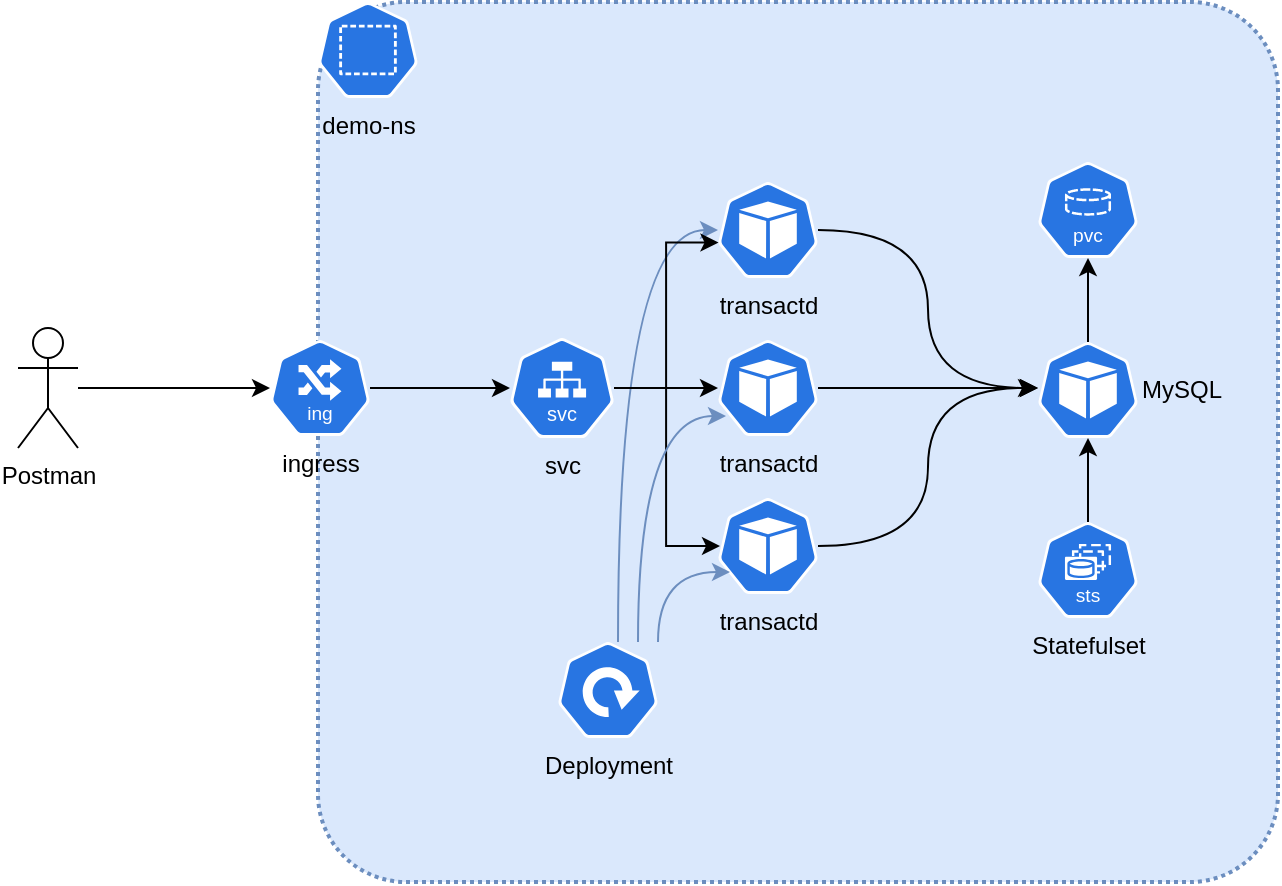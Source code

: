 <mxfile version="26.0.3">
  <diagram name="Page-1" id="UpIutoUugQVWGNE2OLsK">
    <mxGraphModel dx="1434" dy="792" grid="1" gridSize="10" guides="1" tooltips="1" connect="1" arrows="1" fold="1" page="1" pageScale="1" pageWidth="827" pageHeight="1169" math="0" shadow="0">
      <root>
        <mxCell id="0" />
        <mxCell id="1" parent="0" />
        <mxCell id="9VSGa8-es2IJRm255jRK-3" value="" style="rounded=1;arcSize=10;dashed=1;fillColor=#dae8fc;dashPattern=1 1;strokeWidth=2;strokeColor=#6c8ebf;" parent="1" vertex="1">
          <mxGeometry x="340" y="160" width="480" height="440" as="geometry" />
        </mxCell>
        <mxCell id="9VSGa8-es2IJRm255jRK-1" value="&lt;div&gt;demo-ns&lt;/div&gt;" style="aspect=fixed;sketch=0;html=1;dashed=0;whitespace=wrap;verticalLabelPosition=bottom;verticalAlign=top;fillColor=#2875E2;strokeColor=#ffffff;points=[[0.005,0.63,0],[0.1,0.2,0],[0.9,0.2,0],[0.5,0,0],[0.995,0.63,0],[0.72,0.99,0],[0.5,1,0],[0.28,0.99,0]];shape=mxgraph.kubernetes.icon2;prIcon=ns" parent="1" vertex="1">
          <mxGeometry x="340" y="160" width="50" height="48" as="geometry" />
        </mxCell>
        <mxCell id="OzOBJrEiFOoFjPXLPz0q-23" style="edgeStyle=orthogonalEdgeStyle;rounded=0;orthogonalLoop=1;jettySize=auto;html=1;curved=1;" parent="1" source="9VSGa8-es2IJRm255jRK-4" edge="1">
          <mxGeometry relative="1" as="geometry">
            <mxPoint x="700" y="353" as="targetPoint" />
          </mxGeometry>
        </mxCell>
        <mxCell id="9VSGa8-es2IJRm255jRK-4" value="transactd" style="aspect=fixed;sketch=0;html=1;dashed=0;whitespace=wrap;verticalLabelPosition=bottom;verticalAlign=top;fillColor=#2875E2;strokeColor=#ffffff;points=[[0.005,0.63,0],[0.1,0.2,0],[0.9,0.2,0],[0.5,0,0],[0.995,0.63,0],[0.72,0.99,0],[0.5,1,0],[0.28,0.99,0]];shape=mxgraph.kubernetes.icon2;prIcon=pod" parent="1" vertex="1">
          <mxGeometry x="540" y="329" width="50" height="48" as="geometry" />
        </mxCell>
        <mxCell id="OzOBJrEiFOoFjPXLPz0q-30" style="edgeStyle=orthogonalEdgeStyle;rounded=0;orthogonalLoop=1;jettySize=auto;html=1;curved=1;fillColor=#dae8fc;strokeColor=#6c8ebf;" parent="1" source="9VSGa8-es2IJRm255jRK-5" target="9VSGa8-es2IJRm255jRK-7" edge="1">
          <mxGeometry relative="1" as="geometry">
            <Array as="points">
              <mxPoint x="490" y="480" />
              <mxPoint x="490" y="274" />
            </Array>
          </mxGeometry>
        </mxCell>
        <mxCell id="9VSGa8-es2IJRm255jRK-5" value="Deployment" style="aspect=fixed;sketch=0;html=1;dashed=0;whitespace=wrap;verticalLabelPosition=bottom;verticalAlign=top;fillColor=#2875E2;strokeColor=#ffffff;points=[[0.005,0.63,0],[0.1,0.2,0],[0.9,0.2,0],[0.5,0,0],[0.995,0.63,0],[0.72,0.99,0],[0.5,1,0],[0.28,0.99,0]];shape=mxgraph.kubernetes.icon2;prIcon=deploy" parent="1" vertex="1">
          <mxGeometry x="460.0" y="480" width="50" height="48" as="geometry" />
        </mxCell>
        <mxCell id="9VSGa8-es2IJRm255jRK-7" value="transactd" style="aspect=fixed;sketch=0;html=1;dashed=0;whitespace=wrap;verticalLabelPosition=bottom;verticalAlign=top;fillColor=#2875E2;strokeColor=#ffffff;points=[[0.005,0.63,0],[0.1,0.2,0],[0.9,0.2,0],[0.5,0,0],[0.995,0.63,0],[0.72,0.99,0],[0.5,1,0],[0.28,0.99,0]];shape=mxgraph.kubernetes.icon2;prIcon=pod" parent="1" vertex="1">
          <mxGeometry x="540" y="250" width="50" height="48" as="geometry" />
        </mxCell>
        <mxCell id="9VSGa8-es2IJRm255jRK-9" value="" style="aspect=fixed;sketch=0;html=1;dashed=0;whitespace=wrap;verticalLabelPosition=bottom;verticalAlign=top;fillColor=#2875E2;strokeColor=#ffffff;points=[[0.005,0.63,0],[0.1,0.2,0],[0.9,0.2,0],[0.5,0,0],[0.995,0.63,0],[0.72,0.99,0],[0.5,1,0],[0.28,0.99,0]];shape=mxgraph.kubernetes.icon2;kubernetesLabel=1;prIcon=pvc" parent="1" vertex="1">
          <mxGeometry x="700" y="240" width="50" height="48" as="geometry" />
        </mxCell>
        <mxCell id="9VSGa8-es2IJRm255jRK-11" value="Statefulset" style="aspect=fixed;sketch=0;html=1;dashed=0;whitespace=wrap;verticalLabelPosition=bottom;verticalAlign=top;fillColor=#2875E2;strokeColor=#ffffff;points=[[0.005,0.63,0],[0.1,0.2,0],[0.9,0.2,0],[0.5,0,0],[0.995,0.63,0],[0.72,0.99,0],[0.5,1,0],[0.28,0.99,0]];shape=mxgraph.kubernetes.icon2;kubernetesLabel=1;prIcon=sts" parent="1" vertex="1">
          <mxGeometry x="700" y="420" width="50" height="48" as="geometry" />
        </mxCell>
        <mxCell id="OzOBJrEiFOoFjPXLPz0q-29" value="" style="edgeStyle=orthogonalEdgeStyle;rounded=0;orthogonalLoop=1;jettySize=auto;html=1;" parent="1" source="9VSGa8-es2IJRm255jRK-12" target="9VSGa8-es2IJRm255jRK-9" edge="1">
          <mxGeometry relative="1" as="geometry" />
        </mxCell>
        <mxCell id="9VSGa8-es2IJRm255jRK-12" value="MySQL" style="aspect=fixed;sketch=0;html=1;dashed=0;whitespace=wrap;verticalLabelPosition=middle;verticalAlign=middle;fillColor=#2875E2;strokeColor=#ffffff;points=[[0.005,0.63,0],[0.1,0.2,0],[0.9,0.2,0],[0.5,0,0],[0.995,0.63,0],[0.72,0.99,0],[0.5,1,0],[0.28,0.99,0]];shape=mxgraph.kubernetes.icon2;prIcon=pod;labelPosition=right;align=left;" parent="1" vertex="1">
          <mxGeometry x="700" y="330" width="50" height="48" as="geometry" />
        </mxCell>
        <mxCell id="OzOBJrEiFOoFjPXLPz0q-5" value="" style="edgeStyle=orthogonalEdgeStyle;rounded=0;orthogonalLoop=1;jettySize=auto;html=1;" parent="1" source="9VSGa8-es2IJRm255jRK-15" target="9VSGa8-es2IJRm255jRK-4" edge="1">
          <mxGeometry relative="1" as="geometry" />
        </mxCell>
        <mxCell id="9VSGa8-es2IJRm255jRK-15" value="svc" style="aspect=fixed;sketch=0;html=1;dashed=0;whitespace=wrap;verticalLabelPosition=bottom;verticalAlign=top;fillColor=#2875E2;strokeColor=#ffffff;points=[[0.005,0.63,0],[0.1,0.2,0],[0.9,0.2,0],[0.5,0,0],[0.995,0.63,0],[0.72,0.99,0],[0.5,1,0],[0.28,0.99,0]];shape=mxgraph.kubernetes.icon2;kubernetesLabel=1;prIcon=svc" parent="1" vertex="1">
          <mxGeometry x="436" y="328" width="52.08" height="50" as="geometry" />
        </mxCell>
        <mxCell id="OzOBJrEiFOoFjPXLPz0q-35" value="" style="edgeStyle=orthogonalEdgeStyle;rounded=0;orthogonalLoop=1;jettySize=auto;html=1;" parent="1" source="9VSGa8-es2IJRm255jRK-22" target="OzOBJrEiFOoFjPXLPz0q-1" edge="1">
          <mxGeometry relative="1" as="geometry" />
        </mxCell>
        <mxCell id="9VSGa8-es2IJRm255jRK-22" value="Postman" style="shape=umlActor;verticalLabelPosition=bottom;verticalAlign=top;html=1;outlineConnect=0;" parent="1" vertex="1">
          <mxGeometry x="190" y="323" width="30" height="60" as="geometry" />
        </mxCell>
        <mxCell id="OzOBJrEiFOoFjPXLPz0q-3" value="" style="edgeStyle=orthogonalEdgeStyle;rounded=0;orthogonalLoop=1;jettySize=auto;html=1;" parent="1" source="OzOBJrEiFOoFjPXLPz0q-1" target="9VSGa8-es2IJRm255jRK-15" edge="1">
          <mxGeometry relative="1" as="geometry" />
        </mxCell>
        <mxCell id="OzOBJrEiFOoFjPXLPz0q-1" value="ingress" style="aspect=fixed;sketch=0;html=1;dashed=0;whitespace=wrap;verticalLabelPosition=bottom;verticalAlign=top;fillColor=#2875E2;strokeColor=#ffffff;points=[[0.005,0.63,0],[0.1,0.2,0],[0.9,0.2,0],[0.5,0,0],[0.995,0.63,0],[0.72,0.99,0],[0.5,1,0],[0.28,0.99,0]];shape=mxgraph.kubernetes.icon2;kubernetesLabel=1;prIcon=ing" parent="1" vertex="1">
          <mxGeometry x="316" y="329" width="50" height="48" as="geometry" />
        </mxCell>
        <mxCell id="OzOBJrEiFOoFjPXLPz0q-4" value="transactd" style="aspect=fixed;sketch=0;html=1;dashed=0;whitespace=wrap;verticalLabelPosition=bottom;verticalAlign=top;fillColor=#2875E2;strokeColor=#ffffff;points=[[0.005,0.63,0],[0.1,0.2,0],[0.9,0.2,0],[0.5,0,0],[0.995,0.63,0],[0.72,0.99,0],[0.5,1,0],[0.28,0.99,0]];shape=mxgraph.kubernetes.icon2;prIcon=pod" parent="1" vertex="1">
          <mxGeometry x="540" y="408" width="50" height="48" as="geometry" />
        </mxCell>
        <mxCell id="OzOBJrEiFOoFjPXLPz0q-7" style="edgeStyle=orthogonalEdgeStyle;rounded=0;orthogonalLoop=1;jettySize=auto;html=1;entryX=0.005;entryY=0.63;entryDx=0;entryDy=0;entryPerimeter=0;" parent="1" source="9VSGa8-es2IJRm255jRK-15" target="9VSGa8-es2IJRm255jRK-7" edge="1">
          <mxGeometry relative="1" as="geometry" />
        </mxCell>
        <mxCell id="OzOBJrEiFOoFjPXLPz0q-8" style="edgeStyle=orthogonalEdgeStyle;rounded=0;orthogonalLoop=1;jettySize=auto;html=1;entryX=0.02;entryY=0.5;entryDx=0;entryDy=0;entryPerimeter=0;" parent="1" source="9VSGa8-es2IJRm255jRK-15" target="OzOBJrEiFOoFjPXLPz0q-4" edge="1">
          <mxGeometry relative="1" as="geometry" />
        </mxCell>
        <mxCell id="OzOBJrEiFOoFjPXLPz0q-22" style="edgeStyle=orthogonalEdgeStyle;rounded=0;orthogonalLoop=1;jettySize=auto;html=1;entryX=0;entryY=0.479;entryDx=0;entryDy=0;entryPerimeter=0;curved=1;" parent="1" source="9VSGa8-es2IJRm255jRK-7" target="9VSGa8-es2IJRm255jRK-12" edge="1">
          <mxGeometry relative="1" as="geometry" />
        </mxCell>
        <mxCell id="OzOBJrEiFOoFjPXLPz0q-25" style="edgeStyle=orthogonalEdgeStyle;rounded=0;orthogonalLoop=1;jettySize=auto;html=1;entryX=-0.02;entryY=0.479;entryDx=0;entryDy=0;entryPerimeter=0;curved=1;" parent="1" source="OzOBJrEiFOoFjPXLPz0q-4" target="9VSGa8-es2IJRm255jRK-12" edge="1">
          <mxGeometry relative="1" as="geometry" />
        </mxCell>
        <mxCell id="OzOBJrEiFOoFjPXLPz0q-28" style="edgeStyle=orthogonalEdgeStyle;rounded=0;orthogonalLoop=1;jettySize=auto;html=1;entryX=0.5;entryY=1;entryDx=0;entryDy=0;entryPerimeter=0;" parent="1" source="9VSGa8-es2IJRm255jRK-11" target="9VSGa8-es2IJRm255jRK-12" edge="1">
          <mxGeometry relative="1" as="geometry" />
        </mxCell>
        <mxCell id="OzOBJrEiFOoFjPXLPz0q-31" style="edgeStyle=orthogonalEdgeStyle;rounded=0;orthogonalLoop=1;jettySize=auto;html=1;entryX=0.08;entryY=0.792;entryDx=0;entryDy=0;entryPerimeter=0;curved=1;fillColor=#dae8fc;strokeColor=#6c8ebf;" parent="1" source="9VSGa8-es2IJRm255jRK-5" target="9VSGa8-es2IJRm255jRK-4" edge="1">
          <mxGeometry relative="1" as="geometry">
            <Array as="points">
              <mxPoint x="500" y="367" />
            </Array>
          </mxGeometry>
        </mxCell>
        <mxCell id="OzOBJrEiFOoFjPXLPz0q-32" style="edgeStyle=orthogonalEdgeStyle;rounded=0;orthogonalLoop=1;jettySize=auto;html=1;entryX=0.12;entryY=0.771;entryDx=0;entryDy=0;entryPerimeter=0;curved=1;fillColor=#dae8fc;strokeColor=#6c8ebf;" parent="1" source="9VSGa8-es2IJRm255jRK-5" target="OzOBJrEiFOoFjPXLPz0q-4" edge="1">
          <mxGeometry relative="1" as="geometry">
            <Array as="points">
              <mxPoint x="510" y="445" />
            </Array>
          </mxGeometry>
        </mxCell>
      </root>
    </mxGraphModel>
  </diagram>
</mxfile>
